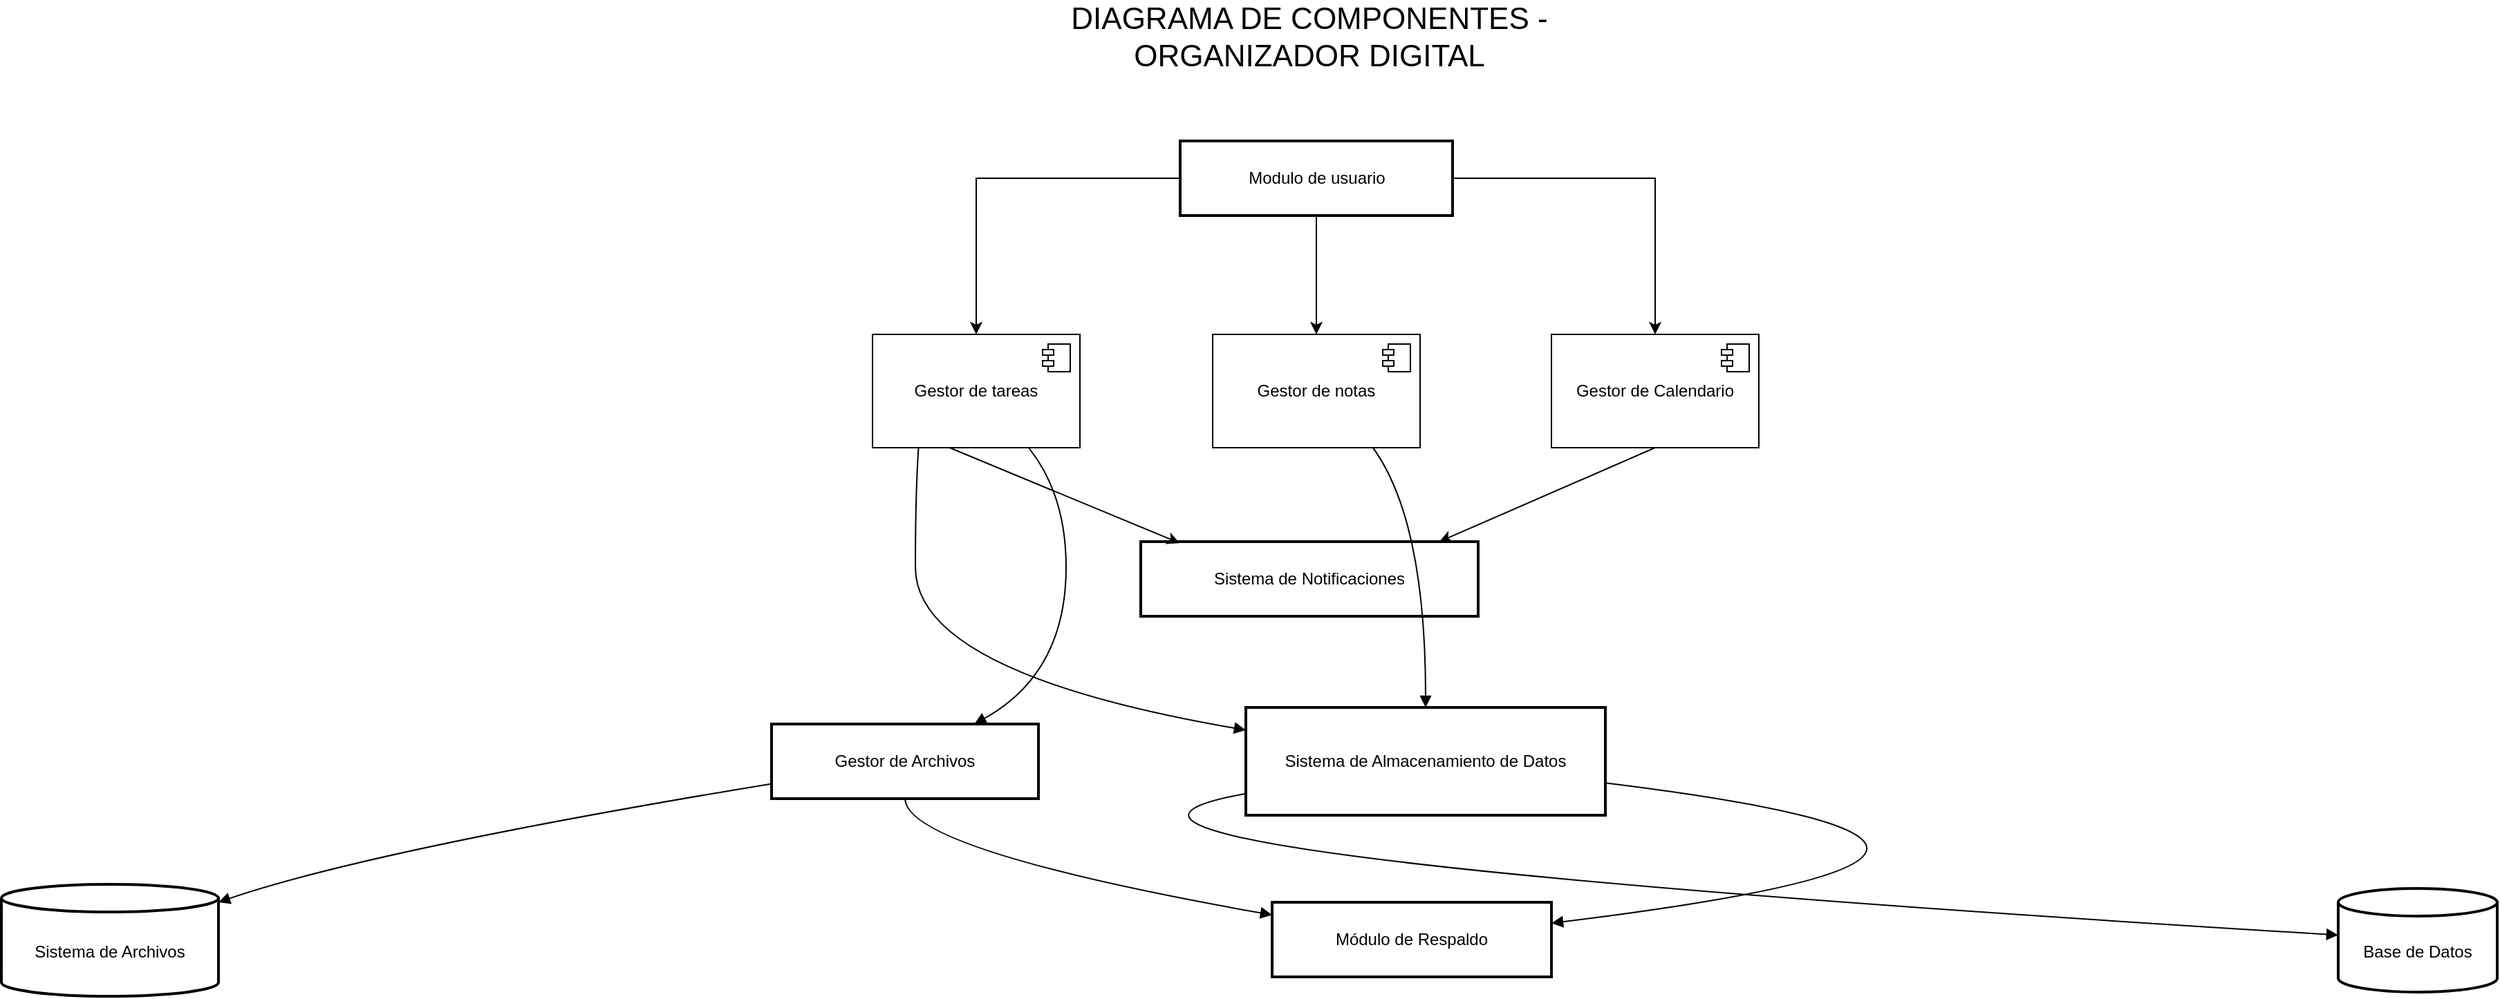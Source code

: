 <mxfile version="26.1.0">
  <diagram id="C5RBs43oDa-KdzZeNtuy" name="Page-1">
    <mxGraphModel dx="1318" dy="541" grid="1" gridSize="10" guides="1" tooltips="1" connect="1" arrows="1" fold="1" page="1" pageScale="1" pageWidth="827" pageHeight="1169" math="0" shadow="0">
      <root>
        <mxCell id="WIyWlLk6GJQsqaUBKTNV-0" />
        <mxCell id="WIyWlLk6GJQsqaUBKTNV-1" parent="WIyWlLk6GJQsqaUBKTNV-0" />
        <mxCell id="RXg9fFN52jrWRGp2dkTv-61" value="DIAGRAMA DE COMPONENTES - ORGANIZADOR DIGITAL" style="text;html=1;align=center;verticalAlign=middle;whiteSpace=wrap;rounded=0;fontSize=22;" parent="WIyWlLk6GJQsqaUBKTNV-1" vertex="1">
          <mxGeometry x="1086" y="180" width="380" height="30" as="geometry" />
        </mxCell>
        <mxCell id="cwTOPx6Zc4xETRU_-IwT-45" style="edgeStyle=orthogonalEdgeStyle;rounded=0;orthogonalLoop=1;jettySize=auto;html=1;exitX=0.5;exitY=1;exitDx=0;exitDy=0;entryX=0.5;entryY=0;entryDx=0;entryDy=0;" edge="1" parent="WIyWlLk6GJQsqaUBKTNV-1" source="cwTOPx6Zc4xETRU_-IwT-5" target="cwTOPx6Zc4xETRU_-IwT-37">
          <mxGeometry relative="1" as="geometry" />
        </mxCell>
        <mxCell id="cwTOPx6Zc4xETRU_-IwT-49" style="edgeStyle=orthogonalEdgeStyle;rounded=0;orthogonalLoop=1;jettySize=auto;html=1;exitX=0;exitY=0.5;exitDx=0;exitDy=0;entryX=0.5;entryY=0;entryDx=0;entryDy=0;" edge="1" parent="WIyWlLk6GJQsqaUBKTNV-1" source="cwTOPx6Zc4xETRU_-IwT-5" target="cwTOPx6Zc4xETRU_-IwT-39">
          <mxGeometry relative="1" as="geometry" />
        </mxCell>
        <mxCell id="cwTOPx6Zc4xETRU_-IwT-50" style="edgeStyle=orthogonalEdgeStyle;rounded=0;orthogonalLoop=1;jettySize=auto;html=1;exitX=1;exitY=0.5;exitDx=0;exitDy=0;entryX=0.5;entryY=0;entryDx=0;entryDy=0;" edge="1" parent="WIyWlLk6GJQsqaUBKTNV-1" source="cwTOPx6Zc4xETRU_-IwT-5" target="cwTOPx6Zc4xETRU_-IwT-41">
          <mxGeometry relative="1" as="geometry" />
        </mxCell>
        <mxCell id="cwTOPx6Zc4xETRU_-IwT-5" value="Modulo de usuario" style="whiteSpace=wrap;strokeWidth=2;" vertex="1" parent="WIyWlLk6GJQsqaUBKTNV-1">
          <mxGeometry x="1182.5" y="270" width="197" height="54" as="geometry" />
        </mxCell>
        <mxCell id="cwTOPx6Zc4xETRU_-IwT-11" value="Sistema de Notificaciones" style="whiteSpace=wrap;strokeWidth=2;" vertex="1" parent="WIyWlLk6GJQsqaUBKTNV-1">
          <mxGeometry x="1154" y="560" width="244" height="54" as="geometry" />
        </mxCell>
        <mxCell id="cwTOPx6Zc4xETRU_-IwT-13" value="Gestor de Archivos" style="whiteSpace=wrap;strokeWidth=2;" vertex="1" parent="WIyWlLk6GJQsqaUBKTNV-1">
          <mxGeometry x="887" y="692" width="193" height="54" as="geometry" />
        </mxCell>
        <mxCell id="cwTOPx6Zc4xETRU_-IwT-14" value="Módulo de Respaldo" style="whiteSpace=wrap;strokeWidth=2;" vertex="1" parent="WIyWlLk6GJQsqaUBKTNV-1">
          <mxGeometry x="1249" y="821" width="202" height="54" as="geometry" />
        </mxCell>
        <mxCell id="cwTOPx6Zc4xETRU_-IwT-15" value="Sistema de Almacenamiento de Datos" style="whiteSpace=wrap;strokeWidth=2;" vertex="1" parent="WIyWlLk6GJQsqaUBKTNV-1">
          <mxGeometry x="1230" y="680" width="260" height="78" as="geometry" />
        </mxCell>
        <mxCell id="cwTOPx6Zc4xETRU_-IwT-16" value="Base de Datos" style="shape=cylinder3;boundedLbl=1;backgroundOutline=1;size=10;strokeWidth=2;whiteSpace=wrap;" vertex="1" parent="WIyWlLk6GJQsqaUBKTNV-1">
          <mxGeometry x="2020" y="811" width="115" height="75" as="geometry" />
        </mxCell>
        <mxCell id="cwTOPx6Zc4xETRU_-IwT-17" value="Sistema de Archivos" style="shape=cylinder3;boundedLbl=1;backgroundOutline=1;size=10;strokeWidth=2;whiteSpace=wrap;" vertex="1" parent="WIyWlLk6GJQsqaUBKTNV-1">
          <mxGeometry x="330" y="808" width="157" height="81" as="geometry" />
        </mxCell>
        <mxCell id="cwTOPx6Zc4xETRU_-IwT-26" value="" style="curved=1;startArrow=none;endArrow=block;exitX=0.47;exitY=1;entryX=0;entryY=0.21;rounded=0;" edge="1" parent="WIyWlLk6GJQsqaUBKTNV-1" target="cwTOPx6Zc4xETRU_-IwT-15">
          <mxGeometry relative="1" as="geometry">
            <Array as="points">
              <mxPoint x="991" y="502" />
              <mxPoint x="991" y="655" />
            </Array>
            <mxPoint x="995.78" y="465" as="sourcePoint" />
          </mxGeometry>
        </mxCell>
        <mxCell id="cwTOPx6Zc4xETRU_-IwT-27" value="" style="curved=1;startArrow=none;endArrow=block;exitX=0.73;exitY=1;entryX=0.5;entryY=0;rounded=0;" edge="1" parent="WIyWlLk6GJQsqaUBKTNV-1" target="cwTOPx6Zc4xETRU_-IwT-15">
          <mxGeometry relative="1" as="geometry">
            <Array as="points">
              <mxPoint x="1360" y="502" />
            </Array>
            <mxPoint x="1292.03" y="465" as="sourcePoint" />
          </mxGeometry>
        </mxCell>
        <mxCell id="cwTOPx6Zc4xETRU_-IwT-30" value="" style="curved=1;startArrow=none;endArrow=block;exitX=0.74;exitY=1;entryX=0.76;entryY=0;rounded=0;" edge="1" parent="WIyWlLk6GJQsqaUBKTNV-1" target="cwTOPx6Zc4xETRU_-IwT-13">
          <mxGeometry relative="1" as="geometry">
            <Array as="points">
              <mxPoint x="1100" y="502" />
              <mxPoint x="1100" y="655" />
            </Array>
            <mxPoint x="1042.76" y="465" as="sourcePoint" />
          </mxGeometry>
        </mxCell>
        <mxCell id="cwTOPx6Zc4xETRU_-IwT-31" value="" style="curved=1;startArrow=none;endArrow=block;exitX=0;exitY=0.8;entryX=1;entryY=0.16;rounded=0;" edge="1" parent="WIyWlLk6GJQsqaUBKTNV-1" source="cwTOPx6Zc4xETRU_-IwT-13" target="cwTOPx6Zc4xETRU_-IwT-17">
          <mxGeometry relative="1" as="geometry">
            <Array as="points">
              <mxPoint x="598" y="783" />
            </Array>
          </mxGeometry>
        </mxCell>
        <mxCell id="cwTOPx6Zc4xETRU_-IwT-32" value="" style="curved=1;startArrow=none;endArrow=block;exitX=0;exitY=0.8;entryX=0;entryY=0.45;rounded=0;" edge="1" parent="WIyWlLk6GJQsqaUBKTNV-1" source="cwTOPx6Zc4xETRU_-IwT-15" target="cwTOPx6Zc4xETRU_-IwT-16">
          <mxGeometry relative="1" as="geometry">
            <Array as="points">
              <mxPoint x="1004" y="783" />
            </Array>
          </mxGeometry>
        </mxCell>
        <mxCell id="cwTOPx6Zc4xETRU_-IwT-34" value="" style="curved=1;startArrow=none;endArrow=block;exitX=1;exitY=0.7;entryX=1;entryY=0.28;rounded=0;" edge="1" parent="WIyWlLk6GJQsqaUBKTNV-1" source="cwTOPx6Zc4xETRU_-IwT-15" target="cwTOPx6Zc4xETRU_-IwT-14">
          <mxGeometry relative="1" as="geometry">
            <Array as="points">
              <mxPoint x="1883" y="783" />
            </Array>
          </mxGeometry>
        </mxCell>
        <mxCell id="cwTOPx6Zc4xETRU_-IwT-35" value="" style="curved=1;startArrow=none;endArrow=block;exitX=0.5;exitY=1;entryX=0;entryY=0.17;rounded=0;" edge="1" parent="WIyWlLk6GJQsqaUBKTNV-1" source="cwTOPx6Zc4xETRU_-IwT-13" target="cwTOPx6Zc4xETRU_-IwT-14">
          <mxGeometry relative="1" as="geometry">
            <Array as="points">
              <mxPoint x="984" y="783" />
            </Array>
          </mxGeometry>
        </mxCell>
        <mxCell id="cwTOPx6Zc4xETRU_-IwT-36" style="rounded=0;orthogonalLoop=1;jettySize=auto;html=1;exitX=0.75;exitY=1;exitDx=0;exitDy=0;entryX=0.115;entryY=0.019;entryDx=0;entryDy=0;entryPerimeter=0;" edge="1" parent="WIyWlLk6GJQsqaUBKTNV-1" target="cwTOPx6Zc4xETRU_-IwT-11">
          <mxGeometry relative="1" as="geometry">
            <mxPoint x="982.0" y="478" as="sourcePoint" />
          </mxGeometry>
        </mxCell>
        <mxCell id="cwTOPx6Zc4xETRU_-IwT-37" value="Gestor de notas" style="html=1;dropTarget=0;whiteSpace=wrap;" vertex="1" parent="WIyWlLk6GJQsqaUBKTNV-1">
          <mxGeometry x="1206" y="410" width="150" height="82" as="geometry" />
        </mxCell>
        <mxCell id="cwTOPx6Zc4xETRU_-IwT-38" value="" style="shape=module;jettyWidth=8;jettyHeight=4;" vertex="1" parent="cwTOPx6Zc4xETRU_-IwT-37">
          <mxGeometry x="1" width="20" height="20" relative="1" as="geometry">
            <mxPoint x="-27" y="7" as="offset" />
          </mxGeometry>
        </mxCell>
        <mxCell id="cwTOPx6Zc4xETRU_-IwT-39" value="Gestor de tareas" style="html=1;dropTarget=0;whiteSpace=wrap;" vertex="1" parent="WIyWlLk6GJQsqaUBKTNV-1">
          <mxGeometry x="960" y="410" width="150" height="82" as="geometry" />
        </mxCell>
        <mxCell id="cwTOPx6Zc4xETRU_-IwT-40" value="" style="shape=module;jettyWidth=8;jettyHeight=4;" vertex="1" parent="cwTOPx6Zc4xETRU_-IwT-39">
          <mxGeometry x="1" width="20" height="20" relative="1" as="geometry">
            <mxPoint x="-27" y="7" as="offset" />
          </mxGeometry>
        </mxCell>
        <mxCell id="cwTOPx6Zc4xETRU_-IwT-41" value="Gestor de Calendario" style="html=1;dropTarget=0;whiteSpace=wrap;" vertex="1" parent="WIyWlLk6GJQsqaUBKTNV-1">
          <mxGeometry x="1451" y="410" width="150" height="82" as="geometry" />
        </mxCell>
        <mxCell id="cwTOPx6Zc4xETRU_-IwT-42" value="" style="shape=module;jettyWidth=8;jettyHeight=4;" vertex="1" parent="cwTOPx6Zc4xETRU_-IwT-41">
          <mxGeometry x="1" width="20" height="20" relative="1" as="geometry">
            <mxPoint x="-27" y="7" as="offset" />
          </mxGeometry>
        </mxCell>
        <mxCell id="cwTOPx6Zc4xETRU_-IwT-48" style="rounded=0;orthogonalLoop=1;jettySize=auto;html=1;exitX=0.25;exitY=1;exitDx=0;exitDy=0;entryX=0.885;entryY=0;entryDx=0;entryDy=0;entryPerimeter=0;" edge="1" parent="WIyWlLk6GJQsqaUBKTNV-1" source="cwTOPx6Zc4xETRU_-IwT-41" target="cwTOPx6Zc4xETRU_-IwT-11">
          <mxGeometry relative="1" as="geometry">
            <Array as="points">
              <mxPoint x="1526" y="492" />
            </Array>
          </mxGeometry>
        </mxCell>
      </root>
    </mxGraphModel>
  </diagram>
</mxfile>

